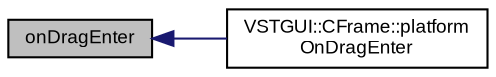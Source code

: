 digraph "onDragEnter"
{
  bgcolor="transparent";
  edge [fontname="Arial",fontsize="9",labelfontname="Arial",labelfontsize="9"];
  node [fontname="Arial",fontsize="9",shape=record];
  rankdir="LR";
  Node1 [label="onDragEnter",height=0.2,width=0.4,color="black", fillcolor="grey75", style="filled" fontcolor="black"];
  Node1 -> Node2 [dir="back",color="midnightblue",fontsize="9",style="solid",fontname="Arial"];
  Node2 [label="VSTGUI::CFrame::platform\lOnDragEnter",height=0.2,width=0.4,color="black",URL="$class_v_s_t_g_u_i_1_1_c_frame.html#a4183c65e958839a2a7599f55974c861e"];
}
